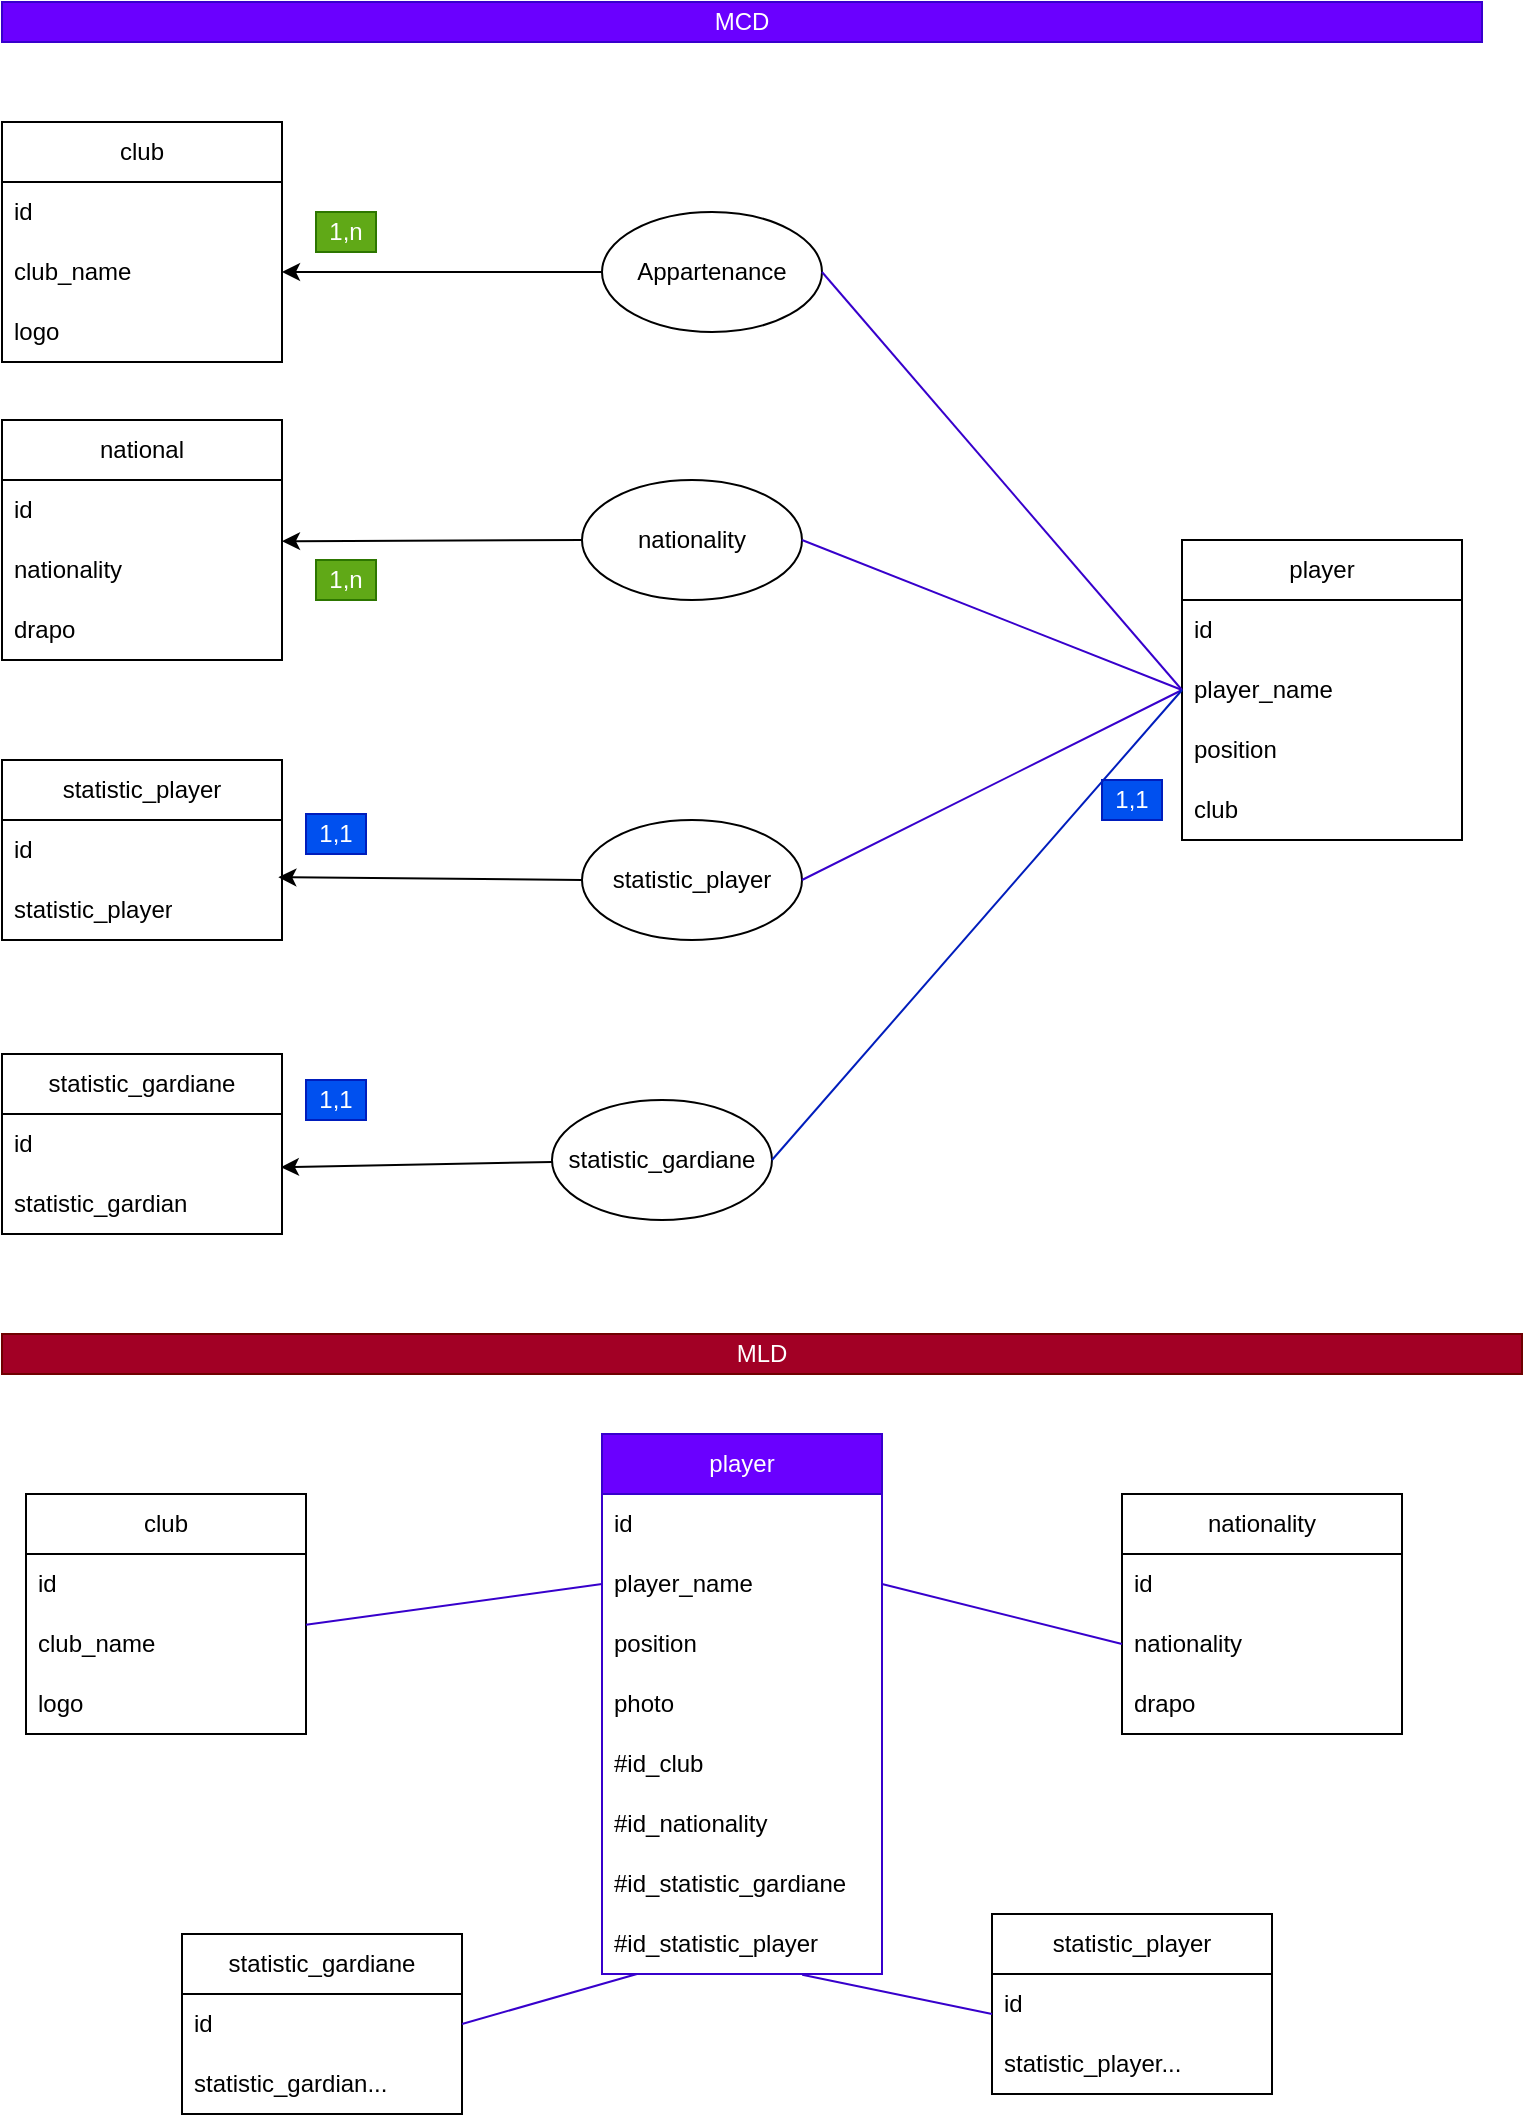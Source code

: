<mxfile>
    <diagram id="22_TH2SR648TWvaG3Ctt" name="Page-1">
        <mxGraphModel dx="1010" dy="719" grid="1" gridSize="10" guides="1" tooltips="1" connect="1" arrows="1" fold="1" page="1" pageScale="1" pageWidth="850" pageHeight="1100" math="0" shadow="0">
            <root>
                <mxCell id="0"/>
                <mxCell id="1" parent="0"/>
                <mxCell id="2" value="club" style="swimlane;fontStyle=0;childLayout=stackLayout;horizontal=1;startSize=30;horizontalStack=0;resizeParent=1;resizeParentMax=0;resizeLast=0;collapsible=1;marginBottom=0;whiteSpace=wrap;html=1;" parent="1" vertex="1">
                    <mxGeometry x="40" y="94" width="140" height="120" as="geometry"/>
                </mxCell>
                <mxCell id="3" value="id" style="text;strokeColor=none;fillColor=none;align=left;verticalAlign=middle;spacingLeft=4;spacingRight=4;overflow=hidden;points=[[0,0.5],[1,0.5]];portConstraint=eastwest;rotatable=0;whiteSpace=wrap;html=1;" parent="2" vertex="1">
                    <mxGeometry y="30" width="140" height="30" as="geometry"/>
                </mxCell>
                <mxCell id="4" value="club_name" style="text;strokeColor=none;fillColor=none;align=left;verticalAlign=middle;spacingLeft=4;spacingRight=4;overflow=hidden;points=[[0,0.5],[1,0.5]];portConstraint=eastwest;rotatable=0;whiteSpace=wrap;html=1;" parent="2" vertex="1">
                    <mxGeometry y="60" width="140" height="30" as="geometry"/>
                </mxCell>
                <mxCell id="5" value="logo" style="text;strokeColor=none;fillColor=none;align=left;verticalAlign=middle;spacingLeft=4;spacingRight=4;overflow=hidden;points=[[0,0.5],[1,0.5]];portConstraint=eastwest;rotatable=0;whiteSpace=wrap;html=1;" parent="2" vertex="1">
                    <mxGeometry y="90" width="140" height="30" as="geometry"/>
                </mxCell>
                <mxCell id="6" value="player" style="swimlane;fontStyle=0;childLayout=stackLayout;horizontal=1;startSize=30;horizontalStack=0;resizeParent=1;resizeParentMax=0;resizeLast=0;collapsible=1;marginBottom=0;whiteSpace=wrap;html=1;" parent="1" vertex="1">
                    <mxGeometry x="630" y="303" width="140" height="150" as="geometry"/>
                </mxCell>
                <mxCell id="7" value="id" style="text;strokeColor=none;fillColor=none;align=left;verticalAlign=middle;spacingLeft=4;spacingRight=4;overflow=hidden;points=[[0,0.5],[1,0.5]];portConstraint=eastwest;rotatable=0;whiteSpace=wrap;html=1;" parent="6" vertex="1">
                    <mxGeometry y="30" width="140" height="30" as="geometry"/>
                </mxCell>
                <mxCell id="8" value="player_name" style="text;strokeColor=none;fillColor=none;align=left;verticalAlign=middle;spacingLeft=4;spacingRight=4;overflow=hidden;points=[[0,0.5],[1,0.5]];portConstraint=eastwest;rotatable=0;whiteSpace=wrap;html=1;" parent="6" vertex="1">
                    <mxGeometry y="60" width="140" height="30" as="geometry"/>
                </mxCell>
                <mxCell id="10" value="position" style="text;strokeColor=none;fillColor=none;align=left;verticalAlign=middle;spacingLeft=4;spacingRight=4;overflow=hidden;points=[[0,0.5],[1,0.5]];portConstraint=eastwest;rotatable=0;whiteSpace=wrap;html=1;" parent="6" vertex="1">
                    <mxGeometry y="90" width="140" height="30" as="geometry"/>
                </mxCell>
                <mxCell id="44" value="club" style="text;strokeColor=none;fillColor=none;align=left;verticalAlign=middle;spacingLeft=4;spacingRight=4;overflow=hidden;points=[[0,0.5],[1,0.5]];portConstraint=eastwest;rotatable=0;whiteSpace=wrap;html=1;" parent="6" vertex="1">
                    <mxGeometry y="120" width="140" height="30" as="geometry"/>
                </mxCell>
                <mxCell id="30" style="edgeStyle=none;html=1;exitX=0;exitY=0.5;exitDx=0;exitDy=0;" parent="1" source="20" target="4" edge="1">
                    <mxGeometry relative="1" as="geometry"/>
                </mxCell>
                <mxCell id="20" value="Appartenance" style="ellipse;whiteSpace=wrap;html=1;" parent="1" vertex="1">
                    <mxGeometry x="340" y="139" width="110" height="60" as="geometry"/>
                </mxCell>
                <mxCell id="32" value="" style="endArrow=none;html=1;exitX=0;exitY=0.5;exitDx=0;exitDy=0;entryX=1;entryY=0.5;entryDx=0;entryDy=0;fillColor=#6a00ff;strokeColor=#3700CC;" parent="1" source="8" target="20" edge="1">
                    <mxGeometry width="50" height="50" relative="1" as="geometry">
                        <mxPoint x="300" y="202" as="sourcePoint"/>
                        <mxPoint x="350" y="152" as="targetPoint"/>
                    </mxGeometry>
                </mxCell>
                <mxCell id="33" value="1,n" style="text;html=1;strokeColor=#2D7600;fillColor=#60a917;align=center;verticalAlign=middle;whiteSpace=wrap;rounded=0;fontColor=#ffffff;" parent="1" vertex="1">
                    <mxGeometry x="197" y="139" width="30" height="20" as="geometry"/>
                </mxCell>
                <mxCell id="34" value="1,1" style="text;html=1;strokeColor=#001DBC;fillColor=#0050ef;align=center;verticalAlign=middle;whiteSpace=wrap;rounded=0;fontColor=#ffffff;" parent="1" vertex="1">
                    <mxGeometry x="590" y="423" width="30" height="20" as="geometry"/>
                </mxCell>
                <mxCell id="35" value="national" style="swimlane;fontStyle=0;childLayout=stackLayout;horizontal=1;startSize=30;horizontalStack=0;resizeParent=1;resizeParentMax=0;resizeLast=0;collapsible=1;marginBottom=0;whiteSpace=wrap;html=1;" parent="1" vertex="1">
                    <mxGeometry x="40" y="243" width="140" height="120" as="geometry"/>
                </mxCell>
                <mxCell id="36" value="id" style="text;strokeColor=none;fillColor=none;align=left;verticalAlign=middle;spacingLeft=4;spacingRight=4;overflow=hidden;points=[[0,0.5],[1,0.5]];portConstraint=eastwest;rotatable=0;whiteSpace=wrap;html=1;" parent="35" vertex="1">
                    <mxGeometry y="30" width="140" height="30" as="geometry"/>
                </mxCell>
                <mxCell id="37" value="nationality" style="text;strokeColor=none;fillColor=none;align=left;verticalAlign=middle;spacingLeft=4;spacingRight=4;overflow=hidden;points=[[0,0.5],[1,0.5]];portConstraint=eastwest;rotatable=0;whiteSpace=wrap;html=1;" parent="35" vertex="1">
                    <mxGeometry y="60" width="140" height="30" as="geometry"/>
                </mxCell>
                <mxCell id="38" value="drapo" style="text;strokeColor=none;fillColor=none;align=left;verticalAlign=middle;spacingLeft=4;spacingRight=4;overflow=hidden;points=[[0,0.5],[1,0.5]];portConstraint=eastwest;rotatable=0;whiteSpace=wrap;html=1;" parent="35" vertex="1">
                    <mxGeometry y="90" width="140" height="30" as="geometry"/>
                </mxCell>
                <mxCell id="39" value="nationality" style="ellipse;whiteSpace=wrap;html=1;" parent="1" vertex="1">
                    <mxGeometry x="330" y="273" width="110" height="60" as="geometry"/>
                </mxCell>
                <mxCell id="40" value="" style="endArrow=none;html=1;entryX=0;entryY=0.5;entryDx=0;entryDy=0;exitX=1;exitY=0.5;exitDx=0;exitDy=0;fillColor=#6a00ff;strokeColor=#3700CC;" parent="1" source="39" target="8" edge="1">
                    <mxGeometry width="50" height="50" relative="1" as="geometry">
                        <mxPoint x="340" y="252" as="sourcePoint"/>
                        <mxPoint x="390" y="202" as="targetPoint"/>
                    </mxGeometry>
                </mxCell>
                <mxCell id="42" value="" style="endArrow=classic;html=1;exitX=0;exitY=0.5;exitDx=0;exitDy=0;entryX=1;entryY=0.02;entryDx=0;entryDy=0;entryPerimeter=0;" parent="1" source="39" target="37" edge="1">
                    <mxGeometry width="50" height="50" relative="1" as="geometry">
                        <mxPoint x="340" y="252" as="sourcePoint"/>
                        <mxPoint x="390" y="202" as="targetPoint"/>
                    </mxGeometry>
                </mxCell>
                <mxCell id="43" value="1,n" style="text;html=1;strokeColor=#2D7600;fillColor=#60a917;align=center;verticalAlign=middle;whiteSpace=wrap;rounded=0;fontColor=#ffffff;" parent="1" vertex="1">
                    <mxGeometry x="197" y="313" width="30" height="20" as="geometry"/>
                </mxCell>
                <mxCell id="46" value="MCD" style="rounded=0;whiteSpace=wrap;html=1;fillColor=#6a00ff;fontColor=#ffffff;strokeColor=#3700CC;" parent="1" vertex="1">
                    <mxGeometry x="40" y="34" width="740" height="20" as="geometry"/>
                </mxCell>
                <mxCell id="58" value="statistic_player" style="swimlane;fontStyle=0;childLayout=stackLayout;horizontal=1;startSize=30;horizontalStack=0;resizeParent=1;resizeParentMax=0;resizeLast=0;collapsible=1;marginBottom=0;whiteSpace=wrap;html=1;" parent="1" vertex="1">
                    <mxGeometry x="40" y="413" width="140" height="90" as="geometry"/>
                </mxCell>
                <mxCell id="80" value="id" style="text;strokeColor=none;fillColor=none;align=left;verticalAlign=middle;spacingLeft=4;spacingRight=4;overflow=hidden;points=[[0,0.5],[1,0.5]];portConstraint=eastwest;rotatable=0;whiteSpace=wrap;html=1;" parent="58" vertex="1">
                    <mxGeometry y="30" width="140" height="30" as="geometry"/>
                </mxCell>
                <mxCell id="59" value="statistic_player" style="text;strokeColor=none;fillColor=none;align=left;verticalAlign=middle;spacingLeft=4;spacingRight=4;overflow=hidden;points=[[0,0.5],[1,0.5]];portConstraint=eastwest;rotatable=0;whiteSpace=wrap;html=1;" parent="58" vertex="1">
                    <mxGeometry y="60" width="140" height="30" as="geometry"/>
                </mxCell>
                <mxCell id="64" value="statistic_gardiane" style="swimlane;fontStyle=0;childLayout=stackLayout;horizontal=1;startSize=30;horizontalStack=0;resizeParent=1;resizeParentMax=0;resizeLast=0;collapsible=1;marginBottom=0;whiteSpace=wrap;html=1;" parent="1" vertex="1">
                    <mxGeometry x="40" y="560" width="140" height="90" as="geometry"/>
                </mxCell>
                <mxCell id="81" value="id" style="text;strokeColor=none;fillColor=none;align=left;verticalAlign=middle;spacingLeft=4;spacingRight=4;overflow=hidden;points=[[0,0.5],[1,0.5]];portConstraint=eastwest;rotatable=0;whiteSpace=wrap;html=1;" parent="64" vertex="1">
                    <mxGeometry y="30" width="140" height="30" as="geometry"/>
                </mxCell>
                <mxCell id="65" value="statistic_gardian" style="text;strokeColor=none;fillColor=none;align=left;verticalAlign=middle;spacingLeft=4;spacingRight=4;overflow=hidden;points=[[0,0.5],[1,0.5]];portConstraint=eastwest;rotatable=0;whiteSpace=wrap;html=1;" parent="64" vertex="1">
                    <mxGeometry y="60" width="140" height="30" as="geometry"/>
                </mxCell>
                <mxCell id="70" value="1,1" style="text;html=1;strokeColor=#001DBC;fillColor=#0050ef;align=center;verticalAlign=middle;whiteSpace=wrap;rounded=0;fontColor=#ffffff;" parent="1" vertex="1">
                    <mxGeometry x="192" y="440" width="30" height="20" as="geometry"/>
                </mxCell>
                <mxCell id="71" value="statistic_player" style="ellipse;whiteSpace=wrap;html=1;" parent="1" vertex="1">
                    <mxGeometry x="330" y="443" width="110" height="60" as="geometry"/>
                </mxCell>
                <mxCell id="79" style="edgeStyle=none;html=1;entryX=0.996;entryY=-0.113;entryDx=0;entryDy=0;entryPerimeter=0;" parent="1" source="72" target="65" edge="1">
                    <mxGeometry relative="1" as="geometry">
                        <mxPoint x="180" y="703" as="targetPoint"/>
                    </mxGeometry>
                </mxCell>
                <mxCell id="72" value="statistic_gardiane" style="ellipse;whiteSpace=wrap;html=1;" parent="1" vertex="1">
                    <mxGeometry x="315" y="583" width="110" height="60" as="geometry"/>
                </mxCell>
                <mxCell id="73" value="" style="endArrow=none;html=1;exitX=1;exitY=0.5;exitDx=0;exitDy=0;fillColor=#6a00ff;strokeColor=#3700CC;entryX=0;entryY=0.5;entryDx=0;entryDy=0;" parent="1" source="71" target="8" edge="1">
                    <mxGeometry width="50" height="50" relative="1" as="geometry">
                        <mxPoint x="426.0" y="451" as="sourcePoint"/>
                        <mxPoint x="641" y="273" as="targetPoint"/>
                    </mxGeometry>
                </mxCell>
                <mxCell id="74" value="" style="endArrow=classic;html=1;exitX=0;exitY=0.5;exitDx=0;exitDy=0;entryX=0.987;entryY=-0.046;entryDx=0;entryDy=0;entryPerimeter=0;" parent="1" source="71" target="59" edge="1">
                    <mxGeometry width="50" height="50" relative="1" as="geometry">
                        <mxPoint x="370" y="383" as="sourcePoint"/>
                        <mxPoint x="180" y="453" as="targetPoint"/>
                    </mxGeometry>
                </mxCell>
                <mxCell id="85" value="" style="endArrow=none;html=1;entryX=0;entryY=0.5;entryDx=0;entryDy=0;exitX=1;exitY=0.5;exitDx=0;exitDy=0;fillColor=#0050ef;strokeColor=#001DBC;" parent="1" source="72" target="8" edge="1">
                    <mxGeometry width="50" height="50" relative="1" as="geometry">
                        <mxPoint x="480" y="453" as="sourcePoint"/>
                        <mxPoint x="530" y="403" as="targetPoint"/>
                    </mxGeometry>
                </mxCell>
                <mxCell id="87" value="1,1" style="text;html=1;strokeColor=#001DBC;fillColor=#0050ef;align=center;verticalAlign=middle;whiteSpace=wrap;rounded=0;fontColor=#ffffff;" parent="1" vertex="1">
                    <mxGeometry x="192" y="573" width="30" height="20" as="geometry"/>
                </mxCell>
                <mxCell id="88" value="MLD" style="rounded=0;whiteSpace=wrap;html=1;fillColor=#a20025;fontColor=#ffffff;strokeColor=#6F0000;" parent="1" vertex="1">
                    <mxGeometry x="40" y="700" width="760" height="20" as="geometry"/>
                </mxCell>
                <mxCell id="89" value="player" style="swimlane;fontStyle=0;childLayout=stackLayout;horizontal=1;startSize=30;horizontalStack=0;resizeParent=1;resizeParentMax=0;resizeLast=0;collapsible=1;marginBottom=0;whiteSpace=wrap;html=1;fillColor=#6a00ff;fontColor=#ffffff;strokeColor=#3700CC;" parent="1" vertex="1">
                    <mxGeometry x="340" y="750" width="140" height="270" as="geometry"/>
                </mxCell>
                <mxCell id="90" value="id" style="text;strokeColor=none;fillColor=none;align=left;verticalAlign=middle;spacingLeft=4;spacingRight=4;overflow=hidden;points=[[0,0.5],[1,0.5]];portConstraint=eastwest;rotatable=0;whiteSpace=wrap;html=1;" parent="89" vertex="1">
                    <mxGeometry y="30" width="140" height="30" as="geometry"/>
                </mxCell>
                <mxCell id="91" value="player_name" style="text;strokeColor=none;fillColor=none;align=left;verticalAlign=middle;spacingLeft=4;spacingRight=4;overflow=hidden;points=[[0,0.5],[1,0.5]];portConstraint=eastwest;rotatable=0;whiteSpace=wrap;html=1;" parent="89" vertex="1">
                    <mxGeometry y="60" width="140" height="30" as="geometry"/>
                </mxCell>
                <mxCell id="122" value="position" style="text;strokeColor=none;fillColor=none;align=left;verticalAlign=middle;spacingLeft=4;spacingRight=4;overflow=hidden;points=[[0,0.5],[1,0.5]];portConstraint=eastwest;rotatable=0;whiteSpace=wrap;html=1;" parent="89" vertex="1">
                    <mxGeometry y="90" width="140" height="30" as="geometry"/>
                </mxCell>
                <mxCell id="121" value="photo" style="text;strokeColor=none;fillColor=none;align=left;verticalAlign=middle;spacingLeft=4;spacingRight=4;overflow=hidden;points=[[0,0.5],[1,0.5]];portConstraint=eastwest;rotatable=0;whiteSpace=wrap;html=1;" parent="89" vertex="1">
                    <mxGeometry y="120" width="140" height="30" as="geometry"/>
                </mxCell>
                <mxCell id="92" value="#id_club" style="text;strokeColor=none;fillColor=none;align=left;verticalAlign=middle;spacingLeft=4;spacingRight=4;overflow=hidden;points=[[0,0.5],[1,0.5]];portConstraint=eastwest;rotatable=0;whiteSpace=wrap;html=1;" parent="89" vertex="1">
                    <mxGeometry y="150" width="140" height="30" as="geometry"/>
                </mxCell>
                <mxCell id="114" value="#id_nationality" style="text;strokeColor=none;fillColor=none;align=left;verticalAlign=middle;spacingLeft=4;spacingRight=4;overflow=hidden;points=[[0,0.5],[1,0.5]];portConstraint=eastwest;rotatable=0;whiteSpace=wrap;html=1;" parent="89" vertex="1">
                    <mxGeometry y="180" width="140" height="30" as="geometry"/>
                </mxCell>
                <mxCell id="93" value="#id_statistic_gardiane" style="text;strokeColor=none;fillColor=none;align=left;verticalAlign=middle;spacingLeft=4;spacingRight=4;overflow=hidden;points=[[0,0.5],[1,0.5]];portConstraint=eastwest;rotatable=0;whiteSpace=wrap;html=1;" parent="89" vertex="1">
                    <mxGeometry y="210" width="140" height="30" as="geometry"/>
                </mxCell>
                <mxCell id="119" value="#id_statistic_player" style="text;strokeColor=none;fillColor=none;align=left;verticalAlign=middle;spacingLeft=4;spacingRight=4;overflow=hidden;points=[[0,0.5],[1,0.5]];portConstraint=eastwest;rotatable=0;whiteSpace=wrap;html=1;" parent="89" vertex="1">
                    <mxGeometry y="240" width="140" height="30" as="geometry"/>
                </mxCell>
                <mxCell id="94" value="club" style="swimlane;fontStyle=0;childLayout=stackLayout;horizontal=1;startSize=30;horizontalStack=0;resizeParent=1;resizeParentMax=0;resizeLast=0;collapsible=1;marginBottom=0;whiteSpace=wrap;html=1;" parent="1" vertex="1">
                    <mxGeometry x="52" y="780" width="140" height="120" as="geometry"/>
                </mxCell>
                <mxCell id="95" value="id" style="text;strokeColor=none;fillColor=none;align=left;verticalAlign=middle;spacingLeft=4;spacingRight=4;overflow=hidden;points=[[0,0.5],[1,0.5]];portConstraint=eastwest;rotatable=0;whiteSpace=wrap;html=1;" parent="94" vertex="1">
                    <mxGeometry y="30" width="140" height="30" as="geometry"/>
                </mxCell>
                <mxCell id="96" value="club_name" style="text;strokeColor=none;fillColor=none;align=left;verticalAlign=middle;spacingLeft=4;spacingRight=4;overflow=hidden;points=[[0,0.5],[1,0.5]];portConstraint=eastwest;rotatable=0;whiteSpace=wrap;html=1;" parent="94" vertex="1">
                    <mxGeometry y="60" width="140" height="30" as="geometry"/>
                </mxCell>
                <mxCell id="98" value="logo" style="text;strokeColor=none;fillColor=none;align=left;verticalAlign=middle;spacingLeft=4;spacingRight=4;overflow=hidden;points=[[0,0.5],[1,0.5]];portConstraint=eastwest;rotatable=0;whiteSpace=wrap;html=1;" parent="94" vertex="1">
                    <mxGeometry y="90" width="140" height="30" as="geometry"/>
                </mxCell>
                <mxCell id="101" value="" style="endArrow=none;html=1;entryX=0;entryY=0.5;entryDx=0;entryDy=0;fillColor=#6a00ff;strokeColor=#3700CC;" parent="1" source="96" target="91" edge="1">
                    <mxGeometry width="50" height="50" relative="1" as="geometry">
                        <mxPoint x="270" y="820" as="sourcePoint"/>
                        <mxPoint x="320" y="770" as="targetPoint"/>
                    </mxGeometry>
                </mxCell>
                <mxCell id="102" value="nationality" style="swimlane;fontStyle=0;childLayout=stackLayout;horizontal=1;startSize=30;horizontalStack=0;resizeParent=1;resizeParentMax=0;resizeLast=0;collapsible=1;marginBottom=0;whiteSpace=wrap;html=1;" parent="1" vertex="1">
                    <mxGeometry x="600" y="780" width="140" height="120" as="geometry"/>
                </mxCell>
                <mxCell id="103" value="id" style="text;strokeColor=none;fillColor=none;align=left;verticalAlign=middle;spacingLeft=4;spacingRight=4;overflow=hidden;points=[[0,0.5],[1,0.5]];portConstraint=eastwest;rotatable=0;whiteSpace=wrap;html=1;" parent="102" vertex="1">
                    <mxGeometry y="30" width="140" height="30" as="geometry"/>
                </mxCell>
                <mxCell id="104" value="nationality" style="text;strokeColor=none;fillColor=none;align=left;verticalAlign=middle;spacingLeft=4;spacingRight=4;overflow=hidden;points=[[0,0.5],[1,0.5]];portConstraint=eastwest;rotatable=0;whiteSpace=wrap;html=1;" parent="102" vertex="1">
                    <mxGeometry y="60" width="140" height="30" as="geometry"/>
                </mxCell>
                <mxCell id="105" value="drapo" style="text;strokeColor=none;fillColor=none;align=left;verticalAlign=middle;spacingLeft=4;spacingRight=4;overflow=hidden;points=[[0,0.5],[1,0.5]];portConstraint=eastwest;rotatable=0;whiteSpace=wrap;html=1;" parent="102" vertex="1">
                    <mxGeometry y="90" width="140" height="30" as="geometry"/>
                </mxCell>
                <mxCell id="106" value="" style="endArrow=none;html=1;entryX=0;entryY=0.5;entryDx=0;entryDy=0;exitX=1;exitY=0.5;exitDx=0;exitDy=0;fillColor=#6a00ff;strokeColor=#3700CC;" parent="1" source="91" target="104" edge="1">
                    <mxGeometry width="50" height="50" relative="1" as="geometry">
                        <mxPoint x="490" y="840" as="sourcePoint"/>
                        <mxPoint x="540" y="790" as="targetPoint"/>
                    </mxGeometry>
                </mxCell>
                <mxCell id="108" value="statistic_gardiane" style="swimlane;fontStyle=0;childLayout=stackLayout;horizontal=1;startSize=30;horizontalStack=0;resizeParent=1;resizeParentMax=0;resizeLast=0;collapsible=1;marginBottom=0;whiteSpace=wrap;html=1;" parent="1" vertex="1">
                    <mxGeometry x="130" y="1000" width="140" height="90" as="geometry"/>
                </mxCell>
                <mxCell id="109" value="id" style="text;strokeColor=none;fillColor=none;align=left;verticalAlign=middle;spacingLeft=4;spacingRight=4;overflow=hidden;points=[[0,0.5],[1,0.5]];portConstraint=eastwest;rotatable=0;whiteSpace=wrap;html=1;" parent="108" vertex="1">
                    <mxGeometry y="30" width="140" height="30" as="geometry"/>
                </mxCell>
                <mxCell id="110" value="statistic_gardian..." style="text;strokeColor=none;fillColor=none;align=left;verticalAlign=middle;spacingLeft=4;spacingRight=4;overflow=hidden;points=[[0,0.5],[1,0.5]];portConstraint=eastwest;rotatable=0;whiteSpace=wrap;html=1;" parent="108" vertex="1">
                    <mxGeometry y="60" width="140" height="30" as="geometry"/>
                </mxCell>
                <mxCell id="111" value="statistic_player" style="swimlane;fontStyle=0;childLayout=stackLayout;horizontal=1;startSize=30;horizontalStack=0;resizeParent=1;resizeParentMax=0;resizeLast=0;collapsible=1;marginBottom=0;whiteSpace=wrap;html=1;" parent="1" vertex="1">
                    <mxGeometry x="535" y="990" width="140" height="90" as="geometry"/>
                </mxCell>
                <mxCell id="112" value="id" style="text;strokeColor=none;fillColor=none;align=left;verticalAlign=middle;spacingLeft=4;spacingRight=4;overflow=hidden;points=[[0,0.5],[1,0.5]];portConstraint=eastwest;rotatable=0;whiteSpace=wrap;html=1;" parent="111" vertex="1">
                    <mxGeometry y="30" width="140" height="30" as="geometry"/>
                </mxCell>
                <mxCell id="113" value="statistic_player..." style="text;strokeColor=none;fillColor=none;align=left;verticalAlign=middle;spacingLeft=4;spacingRight=4;overflow=hidden;points=[[0,0.5],[1,0.5]];portConstraint=eastwest;rotatable=0;whiteSpace=wrap;html=1;" parent="111" vertex="1">
                    <mxGeometry y="60" width="140" height="30" as="geometry"/>
                </mxCell>
                <mxCell id="118" value="" style="endArrow=none;html=1;fillColor=#6a00ff;strokeColor=#3700CC;exitX=1;exitY=0.5;exitDx=0;exitDy=0;" parent="1" source="109" target="119" edge="1">
                    <mxGeometry width="50" height="50" relative="1" as="geometry">
                        <mxPoint x="270" y="1030" as="sourcePoint"/>
                        <mxPoint x="320" y="980" as="targetPoint"/>
                    </mxGeometry>
                </mxCell>
                <mxCell id="120" value="" style="endArrow=none;html=1;exitX=0.715;exitY=1.014;exitDx=0;exitDy=0;exitPerimeter=0;fillColor=#6a00ff;strokeColor=#3700CC;entryX=0;entryY=0.667;entryDx=0;entryDy=0;entryPerimeter=0;" parent="1" source="119" target="112" edge="1">
                    <mxGeometry width="50" height="50" relative="1" as="geometry">
                        <mxPoint x="360" y="990" as="sourcePoint"/>
                        <mxPoint x="530" y="1020" as="targetPoint"/>
                    </mxGeometry>
                </mxCell>
            </root>
        </mxGraphModel>
    </diagram>
</mxfile>